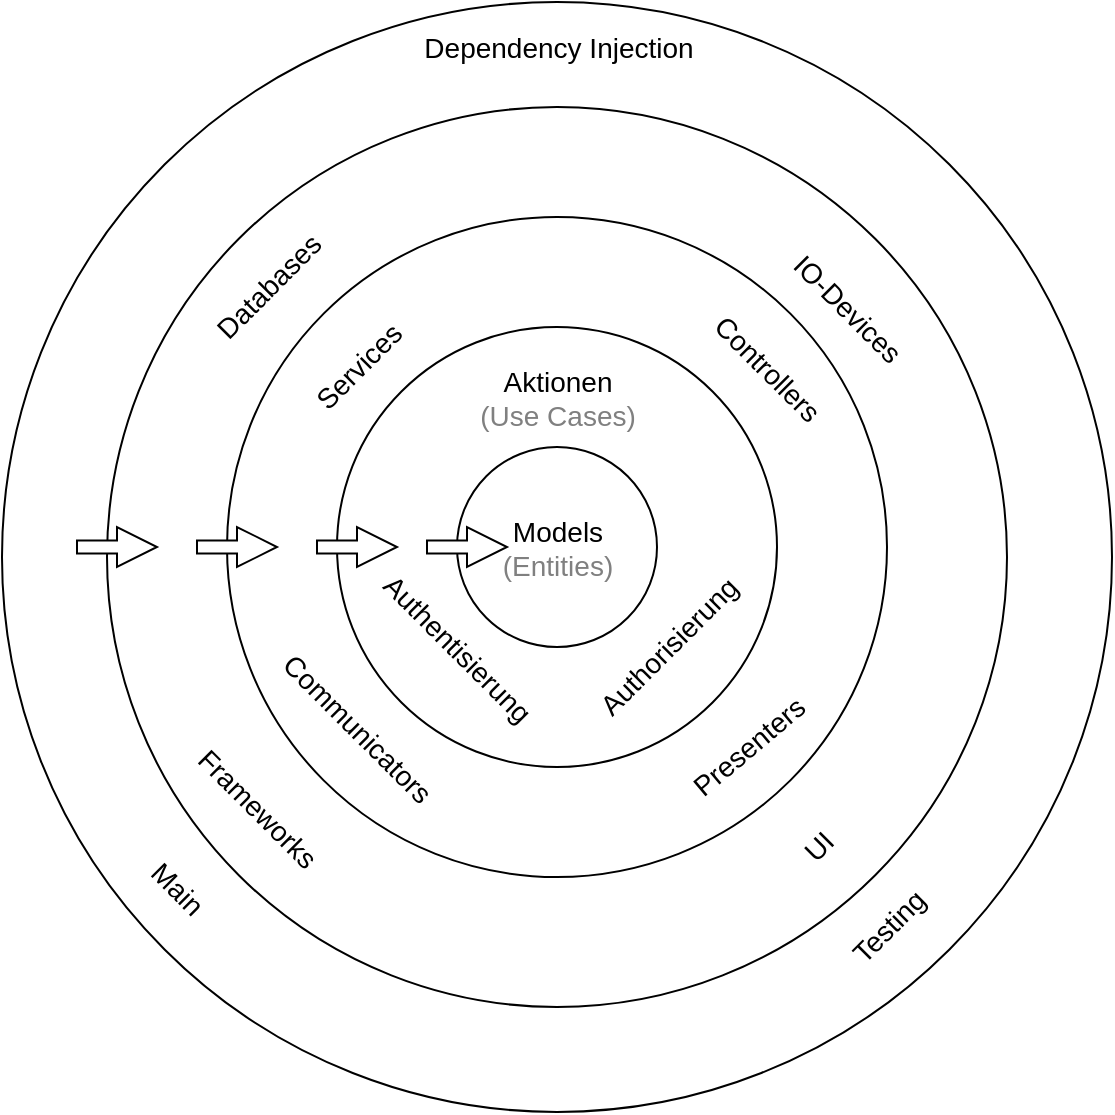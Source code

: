 <mxfile version="12.4.8" type="device"><diagram id="rkrZBsl83HenZ7lbAYbq" name="Page-1"><mxGraphModel dx="1418" dy="714" grid="1" gridSize="10" guides="1" tooltips="1" connect="1" arrows="1" fold="1" page="1" pageScale="1" pageWidth="1654" pageHeight="2336" math="0" shadow="0"><root><mxCell id="0"/><mxCell id="1" parent="0"/><mxCell id="1-nl8eNbFraKeXgCBP1I-16" value="" style="ellipse;whiteSpace=wrap;html=1;aspect=fixed;fontSize=14;" vertex="1" parent="1"><mxGeometry x="30" y="30" width="555" height="555" as="geometry"/></mxCell><mxCell id="1-nl8eNbFraKeXgCBP1I-11" value="" style="ellipse;whiteSpace=wrap;html=1;aspect=fixed;fontSize=14;" vertex="1" parent="1"><mxGeometry x="82.5" y="82.5" width="450" height="450" as="geometry"/></mxCell><mxCell id="1-nl8eNbFraKeXgCBP1I-4" value="" style="ellipse;whiteSpace=wrap;html=1;aspect=fixed;fontSize=14;" vertex="1" parent="1"><mxGeometry x="142.5" y="137.5" width="330" height="330" as="geometry"/></mxCell><mxCell id="1-nl8eNbFraKeXgCBP1I-2" value="" style="ellipse;whiteSpace=wrap;html=1;aspect=fixed;fontSize=14;" vertex="1" parent="1"><mxGeometry x="197.5" y="192.5" width="220" height="220" as="geometry"/></mxCell><mxCell id="1-nl8eNbFraKeXgCBP1I-1" value="Models&lt;br style=&quot;font-size: 14px;&quot;&gt;&lt;font color=&quot;#808080&quot; style=&quot;font-size: 14px;&quot;&gt;(Entities)&lt;/font&gt;" style="ellipse;whiteSpace=wrap;html=1;aspect=fixed;fontSize=14;" vertex="1" parent="1"><mxGeometry x="257.5" y="252.5" width="100" height="100" as="geometry"/></mxCell><mxCell id="1-nl8eNbFraKeXgCBP1I-3" value="Aktionen&lt;br style=&quot;font-size: 14px;&quot;&gt;&lt;font color=&quot;#808080&quot; style=&quot;font-size: 14px;&quot;&gt;(Use Cases)&lt;/font&gt;" style="text;html=1;strokeColor=none;fillColor=none;align=center;verticalAlign=middle;whiteSpace=wrap;rounded=0;fontSize=14;" vertex="1" parent="1"><mxGeometry x="267.5" y="222.5" width="80" height="10" as="geometry"/></mxCell><mxCell id="1-nl8eNbFraKeXgCBP1I-5" value="Controllers" style="text;html=1;align=center;verticalAlign=middle;resizable=0;points=[];autosize=1;rotation=45;fontSize=14;" vertex="1" parent="1"><mxGeometry x="372.5" y="202.5" width="80" height="20" as="geometry"/></mxCell><mxCell id="1-nl8eNbFraKeXgCBP1I-6" value="Services" style="text;html=1;align=center;verticalAlign=middle;resizable=0;points=[];autosize=1;rotation=-45;fontSize=14;" vertex="1" parent="1"><mxGeometry x="172.5" y="202.5" width="70" height="20" as="geometry"/></mxCell><mxCell id="1-nl8eNbFraKeXgCBP1I-7" value="Authorisierung" style="text;html=1;align=center;verticalAlign=middle;resizable=0;points=[];autosize=1;rotation=-45;fontSize=14;" vertex="1" parent="1"><mxGeometry x="307.5" y="342.5" width="110" height="20" as="geometry"/></mxCell><mxCell id="1-nl8eNbFraKeXgCBP1I-8" value="Authentisierung" style="text;html=1;align=center;verticalAlign=middle;resizable=0;points=[];autosize=1;rotation=45;fontSize=14;" vertex="1" parent="1"><mxGeometry x="202.5" y="342.5" width="110" height="20" as="geometry"/></mxCell><mxCell id="1-nl8eNbFraKeXgCBP1I-9" value="Communicators" style="text;html=1;align=center;verticalAlign=middle;resizable=0;points=[];autosize=1;rotation=45;fontSize=14;" vertex="1" parent="1"><mxGeometry x="152.5" y="382.5" width="110" height="20" as="geometry"/></mxCell><mxCell id="1-nl8eNbFraKeXgCBP1I-10" value="Presenters" style="text;html=1;align=center;verticalAlign=middle;resizable=0;points=[];autosize=1;rotation=-40;fontSize=14;" vertex="1" parent="1"><mxGeometry x="362.5" y="392.5" width="80" height="20" as="geometry"/></mxCell><mxCell id="1-nl8eNbFraKeXgCBP1I-12" value="IO-Devices" style="text;html=1;align=center;verticalAlign=middle;resizable=0;points=[];autosize=1;rotation=45;fontSize=14;" vertex="1" parent="1"><mxGeometry x="412.5" y="172.5" width="80" height="20" as="geometry"/></mxCell><mxCell id="1-nl8eNbFraKeXgCBP1I-13" value="&lt;font style=&quot;font-size: 14px;&quot;&gt;Databases&lt;/font&gt;" style="text;html=1;align=center;verticalAlign=middle;resizable=0;points=[];autosize=1;rotation=-45;fontSize=14;" vertex="1" parent="1"><mxGeometry x="122.5" y="162.5" width="80" height="20" as="geometry"/></mxCell><mxCell id="1-nl8eNbFraKeXgCBP1I-14" value="Frameworks" style="text;html=1;align=center;verticalAlign=middle;resizable=0;points=[];autosize=1;rotation=45;fontSize=14;" vertex="1" parent="1"><mxGeometry x="112.5" y="422.5" width="90" height="20" as="geometry"/></mxCell><mxCell id="1-nl8eNbFraKeXgCBP1I-15" value="UI" style="text;html=1;align=center;verticalAlign=middle;resizable=0;points=[];autosize=1;rotation=-45;fontSize=14;" vertex="1" parent="1"><mxGeometry x="422.5" y="442.5" width="30" height="20" as="geometry"/></mxCell><mxCell id="1-nl8eNbFraKeXgCBP1I-17" value="Testing" style="text;html=1;align=center;verticalAlign=middle;resizable=0;points=[];autosize=1;rotation=-45;fontSize=14;" vertex="1" parent="1"><mxGeometry x="442.5" y="482.5" width="60" height="20" as="geometry"/></mxCell><mxCell id="1-nl8eNbFraKeXgCBP1I-18" value="Main" style="text;html=1;align=center;verticalAlign=middle;resizable=0;points=[];autosize=1;rotation=45;fontSize=14;" vertex="1" parent="1"><mxGeometry x="92.5" y="462.5" width="50" height="20" as="geometry"/></mxCell><mxCell id="1-nl8eNbFraKeXgCBP1I-19" value="Dependency Injection" style="text;html=1;align=center;verticalAlign=middle;resizable=0;points=[];autosize=1;fontSize=14;" vertex="1" parent="1"><mxGeometry x="232.5" y="42.5" width="150" height="20" as="geometry"/></mxCell><mxCell id="1-nl8eNbFraKeXgCBP1I-23" value="" style="html=1;shadow=0;dashed=0;align=center;verticalAlign=middle;shape=mxgraph.arrows2.arrow;dy=0.67;dx=20;notch=0;fontSize=14;" vertex="1" parent="1"><mxGeometry x="67.5" y="292.5" width="40" height="20" as="geometry"/></mxCell><mxCell id="1-nl8eNbFraKeXgCBP1I-26" value="" style="html=1;shadow=0;dashed=0;align=center;verticalAlign=middle;shape=mxgraph.arrows2.arrow;dy=0.67;dx=20;notch=0;fontSize=14;" vertex="1" parent="1"><mxGeometry x="127.5" y="292.5" width="40" height="20" as="geometry"/></mxCell><mxCell id="1-nl8eNbFraKeXgCBP1I-27" value="" style="html=1;shadow=0;dashed=0;align=center;verticalAlign=middle;shape=mxgraph.arrows2.arrow;dy=0.67;dx=20;notch=0;fontSize=14;" vertex="1" parent="1"><mxGeometry x="187.5" y="292.5" width="40" height="20" as="geometry"/></mxCell><mxCell id="1-nl8eNbFraKeXgCBP1I-28" value="" style="html=1;shadow=0;dashed=0;align=center;verticalAlign=middle;shape=mxgraph.arrows2.arrow;dy=0.67;dx=20;notch=0;fontSize=14;" vertex="1" parent="1"><mxGeometry x="242.5" y="292.5" width="40" height="20" as="geometry"/></mxCell></root></mxGraphModel></diagram></mxfile>